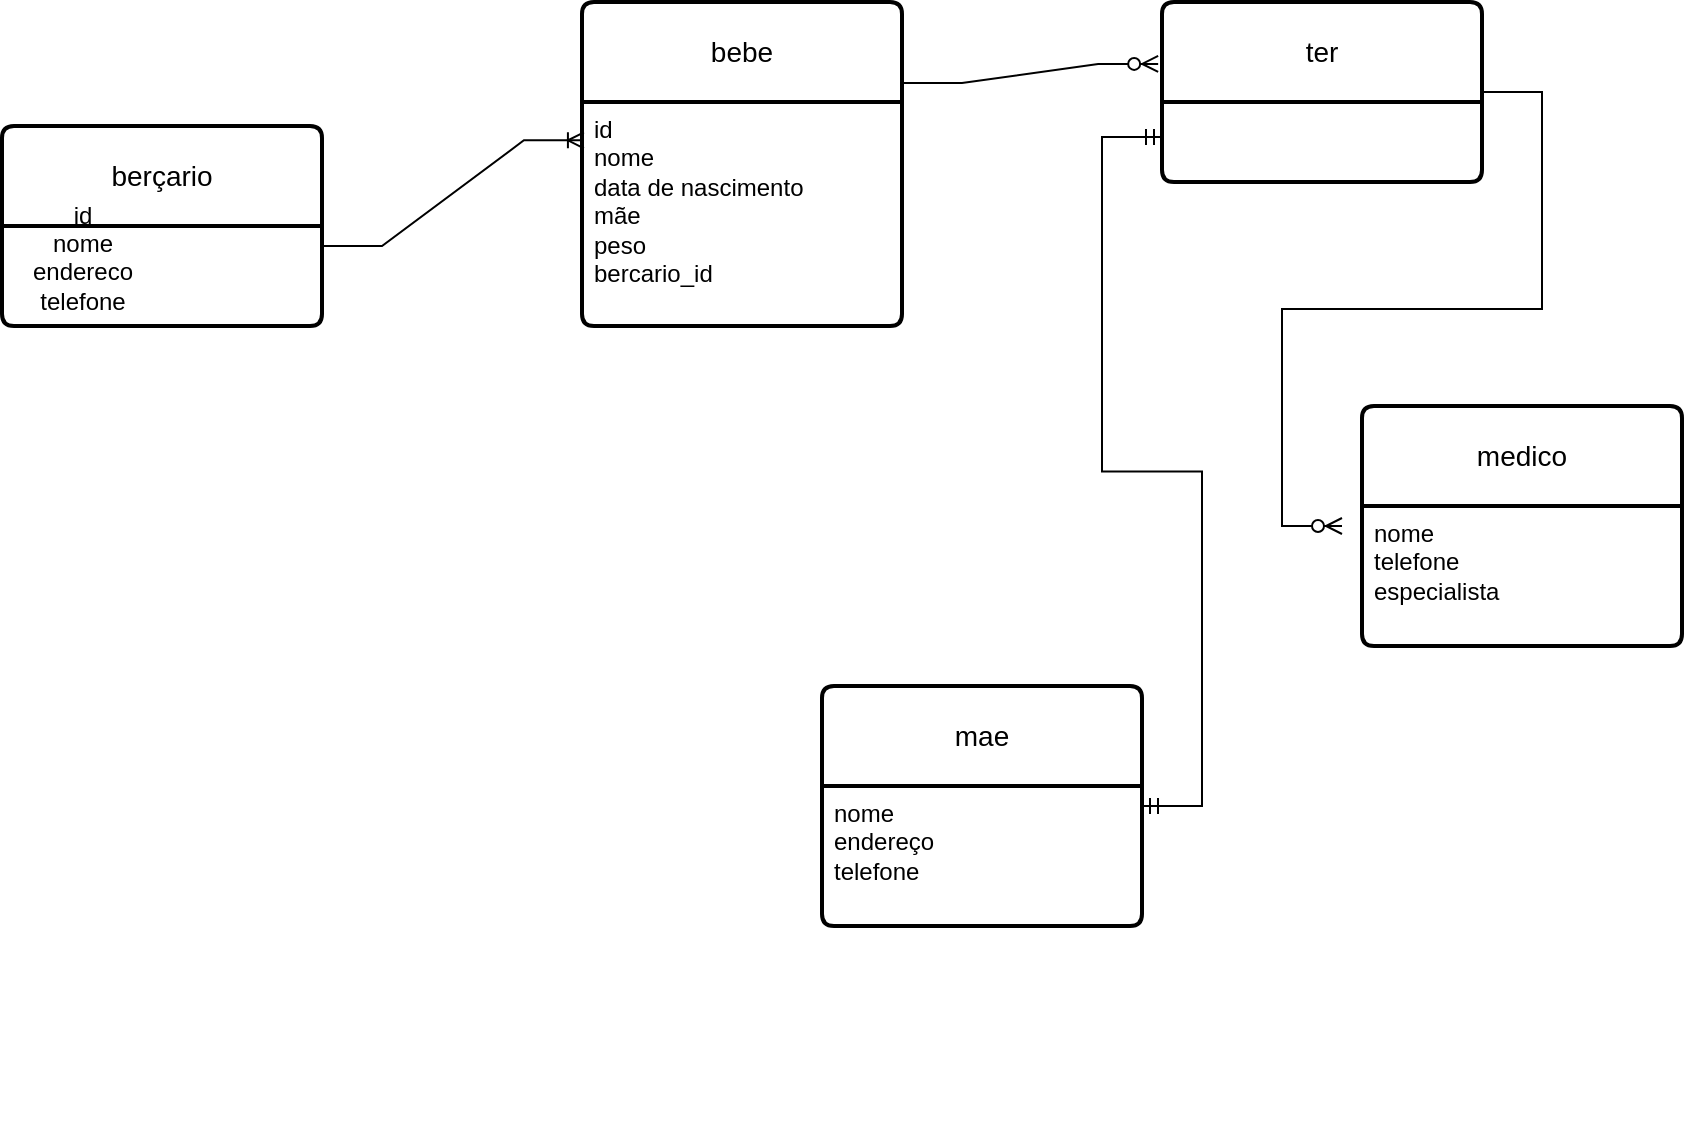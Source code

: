 <mxfile version="22.0.6" type="github">
  <diagram name="Página-1" id="aweo1jRxj1gEbWjKj29F">
    <mxGraphModel dx="1434" dy="723" grid="1" gridSize="10" guides="1" tooltips="1" connect="1" arrows="1" fold="1" page="1" pageScale="1" pageWidth="827" pageHeight="1169" math="0" shadow="0">
      <root>
        <mxCell id="0" />
        <mxCell id="1" parent="0" />
        <mxCell id="nWgJWmja1YHn_7ayjEUt-1" value="berçario" style="swimlane;childLayout=stackLayout;horizontal=1;startSize=50;horizontalStack=0;rounded=1;fontSize=14;fontStyle=0;strokeWidth=2;resizeParent=0;resizeLast=1;shadow=0;dashed=0;align=center;arcSize=4;whiteSpace=wrap;html=1;" vertex="1" parent="1">
          <mxGeometry x="110" y="140" width="160" height="100" as="geometry" />
        </mxCell>
        <mxCell id="nWgJWmja1YHn_7ayjEUt-6" value="" style="edgeStyle=entityRelationEdgeStyle;fontSize=12;html=1;endArrow=ERoneToMany;rounded=0;entryX=0.006;entryY=0.171;entryDx=0;entryDy=0;entryPerimeter=0;" edge="1" parent="1" target="nWgJWmja1YHn_7ayjEUt-8">
          <mxGeometry width="100" height="100" relative="1" as="geometry">
            <mxPoint x="270" y="200" as="sourcePoint" />
            <mxPoint x="230" y="350" as="targetPoint" />
            <Array as="points">
              <mxPoint x="240" y="260" />
              <mxPoint x="250" y="280" />
            </Array>
          </mxGeometry>
        </mxCell>
        <mxCell id="nWgJWmja1YHn_7ayjEUt-7" value="bebe" style="swimlane;childLayout=stackLayout;horizontal=1;startSize=50;horizontalStack=0;rounded=1;fontSize=14;fontStyle=0;strokeWidth=2;resizeParent=0;resizeLast=1;shadow=0;dashed=0;align=center;arcSize=4;whiteSpace=wrap;html=1;" vertex="1" parent="1">
          <mxGeometry x="400" y="78" width="160" height="162" as="geometry" />
        </mxCell>
        <mxCell id="nWgJWmja1YHn_7ayjEUt-8" value="&lt;div&gt;id&lt;br&gt;&lt;/div&gt;&lt;div&gt;nome&lt;/div&gt;&lt;div&gt;data de nascimento&lt;/div&gt;&lt;div&gt;mãe&lt;/div&gt;&lt;div&gt;peso&lt;/div&gt;&lt;div&gt;bercario_id&lt;br&gt;&lt;/div&gt;" style="align=left;strokeColor=none;fillColor=none;spacingLeft=4;fontSize=12;verticalAlign=top;resizable=0;rotatable=0;part=1;html=1;" vertex="1" parent="nWgJWmja1YHn_7ayjEUt-7">
          <mxGeometry y="50" width="160" height="112" as="geometry" />
        </mxCell>
        <mxCell id="nWgJWmja1YHn_7ayjEUt-12" value="ter" style="swimlane;childLayout=stackLayout;horizontal=1;startSize=50;horizontalStack=0;rounded=1;fontSize=14;fontStyle=0;strokeWidth=2;resizeParent=0;resizeLast=1;shadow=0;dashed=0;align=center;arcSize=4;whiteSpace=wrap;html=1;" vertex="1" parent="1">
          <mxGeometry x="690" y="78" width="160" height="90" as="geometry" />
        </mxCell>
        <mxCell id="nWgJWmja1YHn_7ayjEUt-22" value="" style="edgeStyle=entityRelationEdgeStyle;fontSize=12;html=1;endArrow=ERzeroToMany;endFill=1;rounded=0;exitX=1;exitY=0.25;exitDx=0;exitDy=0;entryX=-0.012;entryY=0.344;entryDx=0;entryDy=0;entryPerimeter=0;" edge="1" parent="1" source="nWgJWmja1YHn_7ayjEUt-7" target="nWgJWmja1YHn_7ayjEUt-12">
          <mxGeometry width="100" height="100" relative="1" as="geometry">
            <mxPoint x="380.0" y="360" as="sourcePoint" />
            <mxPoint x="447.92" y="186.04" as="targetPoint" />
            <Array as="points">
              <mxPoint x="407.92" y="292.02" />
            </Array>
          </mxGeometry>
        </mxCell>
        <mxCell id="nWgJWmja1YHn_7ayjEUt-28" value="mae" style="swimlane;childLayout=stackLayout;horizontal=1;startSize=50;horizontalStack=0;rounded=1;fontSize=14;fontStyle=0;strokeWidth=2;resizeParent=0;resizeLast=1;shadow=0;dashed=0;align=center;arcSize=4;whiteSpace=wrap;html=1;" vertex="1" parent="1">
          <mxGeometry x="520" y="420" width="160" height="120" as="geometry" />
        </mxCell>
        <mxCell id="nWgJWmja1YHn_7ayjEUt-29" value="&lt;div&gt;nome&lt;/div&gt;&lt;div&gt;endereço&lt;/div&gt;&lt;div&gt;telefone&lt;br&gt;&lt;/div&gt;" style="align=left;strokeColor=none;fillColor=none;spacingLeft=4;fontSize=12;verticalAlign=top;resizable=0;rotatable=0;part=1;html=1;" vertex="1" parent="nWgJWmja1YHn_7ayjEUt-28">
          <mxGeometry y="50" width="160" height="70" as="geometry" />
        </mxCell>
        <mxCell id="nWgJWmja1YHn_7ayjEUt-35" style="edgeStyle=orthogonalEdgeStyle;rounded=0;orthogonalLoop=1;jettySize=auto;html=1;entryX=0.65;entryY=0;entryDx=0;entryDy=0;entryPerimeter=0;" edge="1" parent="1">
          <mxGeometry relative="1" as="geometry">
            <mxPoint x="358" y="630" as="sourcePoint" />
            <mxPoint x="358" y="630" as="targetPoint" />
          </mxGeometry>
        </mxCell>
        <mxCell id="nWgJWmja1YHn_7ayjEUt-27" value="" style="edgeStyle=entityRelationEdgeStyle;fontSize=12;html=1;endArrow=ERzeroToMany;endFill=1;rounded=0;exitX=1;exitY=0.5;exitDx=0;exitDy=0;" edge="1" parent="1" source="nWgJWmja1YHn_7ayjEUt-12">
          <mxGeometry width="100" height="100" relative="1" as="geometry">
            <mxPoint x="650" y="195" as="sourcePoint" />
            <mxPoint x="780" y="340" as="targetPoint" />
            <Array as="points">
              <mxPoint x="840" y="105" />
              <mxPoint x="720" y="225" />
              <mxPoint x="600" y="375" />
              <mxPoint x="620" y="370" />
              <mxPoint x="570" y="410" />
              <mxPoint x="473" y="468" />
              <mxPoint x="640" y="370" />
              <mxPoint x="590" y="375" />
              <mxPoint x="630" y="370" />
              <mxPoint x="630" y="390" />
            </Array>
          </mxGeometry>
        </mxCell>
        <mxCell id="nWgJWmja1YHn_7ayjEUt-40" value="" style="edgeStyle=entityRelationEdgeStyle;fontSize=12;html=1;endArrow=ERmandOne;startArrow=ERmandOne;rounded=0;entryX=0;entryY=0.75;entryDx=0;entryDy=0;exitX=1;exitY=0.5;exitDx=0;exitDy=0;" edge="1" parent="1" source="nWgJWmja1YHn_7ayjEUt-28" target="nWgJWmja1YHn_7ayjEUt-12">
          <mxGeometry width="100" height="100" relative="1" as="geometry">
            <mxPoint x="370" y="460" as="sourcePoint" />
            <mxPoint x="470" y="360" as="targetPoint" />
          </mxGeometry>
        </mxCell>
        <mxCell id="nWgJWmja1YHn_7ayjEUt-42" value="medico" style="swimlane;childLayout=stackLayout;horizontal=1;startSize=50;horizontalStack=0;rounded=1;fontSize=14;fontStyle=0;strokeWidth=2;resizeParent=0;resizeLast=1;shadow=0;dashed=0;align=center;arcSize=4;whiteSpace=wrap;html=1;" vertex="1" parent="1">
          <mxGeometry x="790" y="280" width="160" height="120" as="geometry" />
        </mxCell>
        <mxCell id="nWgJWmja1YHn_7ayjEUt-43" value="&lt;div&gt;nome&lt;/div&gt;&lt;div&gt;telefone&lt;/div&gt;&lt;div&gt;especialista&lt;br&gt;&lt;/div&gt;" style="align=left;strokeColor=none;fillColor=none;spacingLeft=4;fontSize=12;verticalAlign=top;resizable=0;rotatable=0;part=1;html=1;" vertex="1" parent="nWgJWmja1YHn_7ayjEUt-42">
          <mxGeometry y="50" width="160" height="70" as="geometry" />
        </mxCell>
        <mxCell id="nWgJWmja1YHn_7ayjEUt-48" value="&lt;div&gt;id&lt;/div&gt;&lt;div&gt;nome&lt;/div&gt;&lt;div&gt;endereco&lt;/div&gt;&lt;div&gt;telefone&lt;/div&gt;&lt;div&gt;&lt;br&gt;&lt;/div&gt;" style="text;html=1;align=center;verticalAlign=middle;resizable=0;points=[];autosize=1;strokeColor=none;fillColor=none;" vertex="1" parent="1">
          <mxGeometry x="115" y="168" width="70" height="90" as="geometry" />
        </mxCell>
      </root>
    </mxGraphModel>
  </diagram>
</mxfile>
